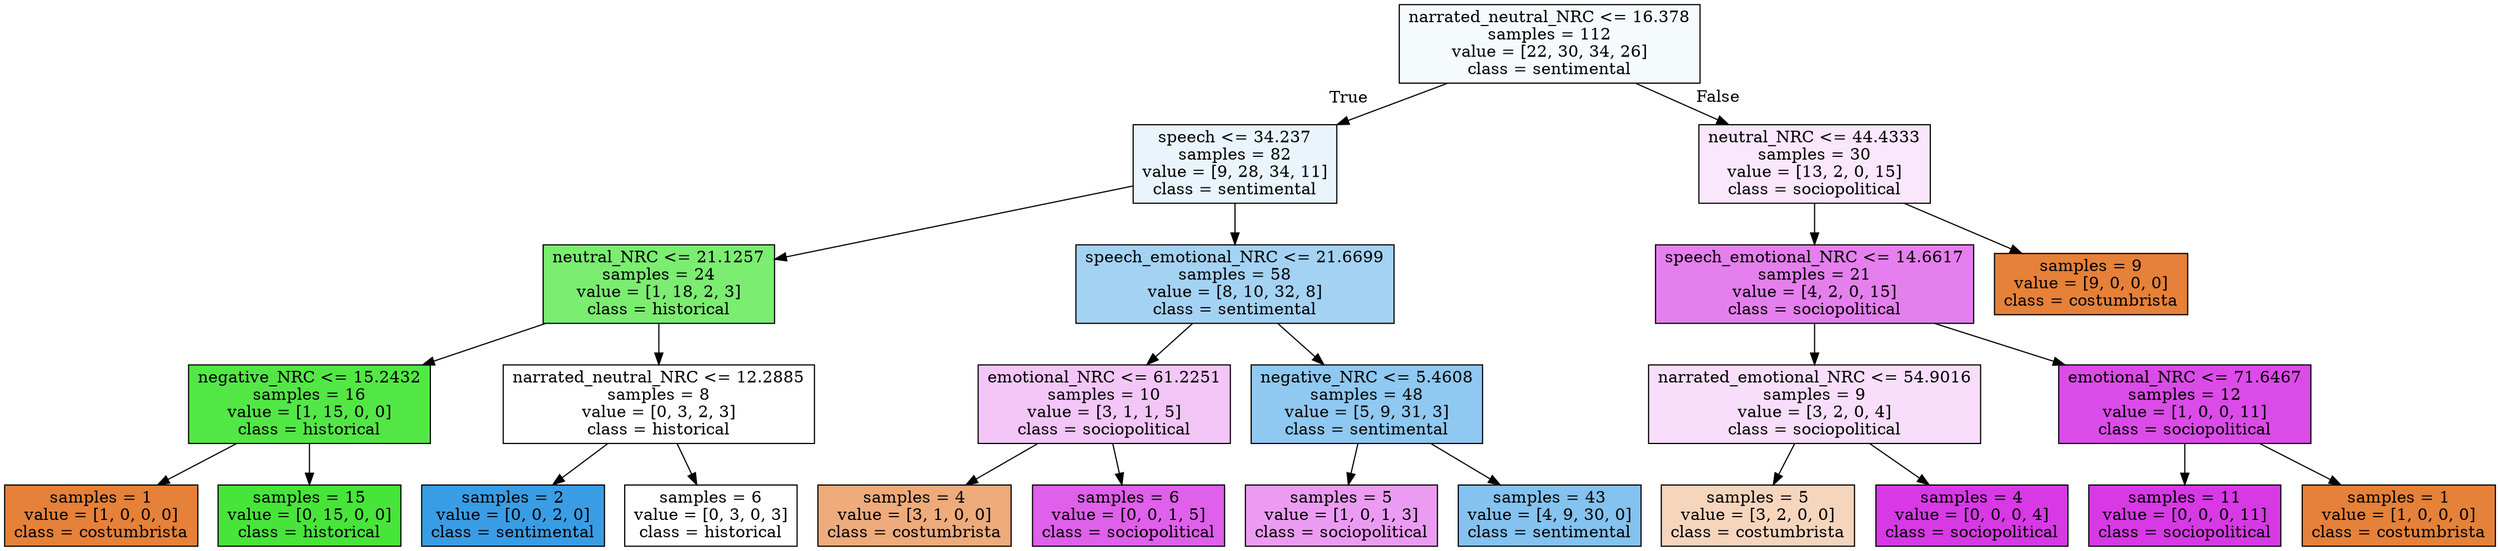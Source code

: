 digraph Tree {
node [shape=box, style="filled", color="black"] ;
0 [label="narrated_neutral_NRC <= 16.378\nsamples = 112\nvalue = [22, 30, 34, 26]\nclass = sentimental", fillcolor="#399de50c"] ;
1 [label="speech <= 34.237\nsamples = 82\nvalue = [9, 28, 34, 11]\nclass = sentimental", fillcolor="#399de51c"] ;
0 -> 1 [labeldistance=2.5, labelangle=45, headlabel="True"] ;
2 [label="neutral_NRC <= 21.1257\nsamples = 24\nvalue = [1, 18, 2, 3]\nclass = historical", fillcolor="#47e539b6"] ;
1 -> 2 ;
3 [label="negative_NRC <= 15.2432\nsamples = 16\nvalue = [1, 15, 0, 0]\nclass = historical", fillcolor="#47e539ee"] ;
2 -> 3 ;
4 [label="samples = 1\nvalue = [1, 0, 0, 0]\nclass = costumbrista", fillcolor="#e58139ff"] ;
3 -> 4 ;
5 [label="samples = 15\nvalue = [0, 15, 0, 0]\nclass = historical", fillcolor="#47e539ff"] ;
3 -> 5 ;
6 [label="narrated_neutral_NRC <= 12.2885\nsamples = 8\nvalue = [0, 3, 2, 3]\nclass = historical", fillcolor="#47e53900"] ;
2 -> 6 ;
7 [label="samples = 2\nvalue = [0, 0, 2, 0]\nclass = sentimental", fillcolor="#399de5ff"] ;
6 -> 7 ;
8 [label="samples = 6\nvalue = [0, 3, 0, 3]\nclass = historical", fillcolor="#47e53900"] ;
6 -> 8 ;
9 [label="speech_emotional_NRC <= 21.6699\nsamples = 58\nvalue = [8, 10, 32, 8]\nclass = sentimental", fillcolor="#399de575"] ;
1 -> 9 ;
10 [label="emotional_NRC <= 61.2251\nsamples = 10\nvalue = [3, 1, 1, 5]\nclass = sociopolitical", fillcolor="#d739e549"] ;
9 -> 10 ;
11 [label="samples = 4\nvalue = [3, 1, 0, 0]\nclass = costumbrista", fillcolor="#e58139aa"] ;
10 -> 11 ;
12 [label="samples = 6\nvalue = [0, 0, 1, 5]\nclass = sociopolitical", fillcolor="#d739e5cc"] ;
10 -> 12 ;
13 [label="negative_NRC <= 5.4608\nsamples = 48\nvalue = [5, 9, 31, 3]\nclass = sentimental", fillcolor="#399de590"] ;
9 -> 13 ;
14 [label="samples = 5\nvalue = [1, 0, 1, 3]\nclass = sociopolitical", fillcolor="#d739e57f"] ;
13 -> 14 ;
15 [label="samples = 43\nvalue = [4, 9, 30, 0]\nclass = sentimental", fillcolor="#399de59e"] ;
13 -> 15 ;
16 [label="neutral_NRC <= 44.4333\nsamples = 30\nvalue = [13, 2, 0, 15]\nclass = sociopolitical", fillcolor="#d739e51e"] ;
0 -> 16 [labeldistance=2.5, labelangle=-45, headlabel="False"] ;
17 [label="speech_emotional_NRC <= 14.6617\nsamples = 21\nvalue = [4, 2, 0, 15]\nclass = sociopolitical", fillcolor="#d739e5a5"] ;
16 -> 17 ;
18 [label="narrated_emotional_NRC <= 54.9016\nsamples = 9\nvalue = [3, 2, 0, 4]\nclass = sociopolitical", fillcolor="#d739e52a"] ;
17 -> 18 ;
19 [label="samples = 5\nvalue = [3, 2, 0, 0]\nclass = costumbrista", fillcolor="#e5813955"] ;
18 -> 19 ;
20 [label="samples = 4\nvalue = [0, 0, 0, 4]\nclass = sociopolitical", fillcolor="#d739e5ff"] ;
18 -> 20 ;
21 [label="emotional_NRC <= 71.6467\nsamples = 12\nvalue = [1, 0, 0, 11]\nclass = sociopolitical", fillcolor="#d739e5e8"] ;
17 -> 21 ;
22 [label="samples = 11\nvalue = [0, 0, 0, 11]\nclass = sociopolitical", fillcolor="#d739e5ff"] ;
21 -> 22 ;
23 [label="samples = 1\nvalue = [1, 0, 0, 0]\nclass = costumbrista", fillcolor="#e58139ff"] ;
21 -> 23 ;
24 [label="samples = 9\nvalue = [9, 0, 0, 0]\nclass = costumbrista", fillcolor="#e58139ff"] ;
16 -> 24 ;
}